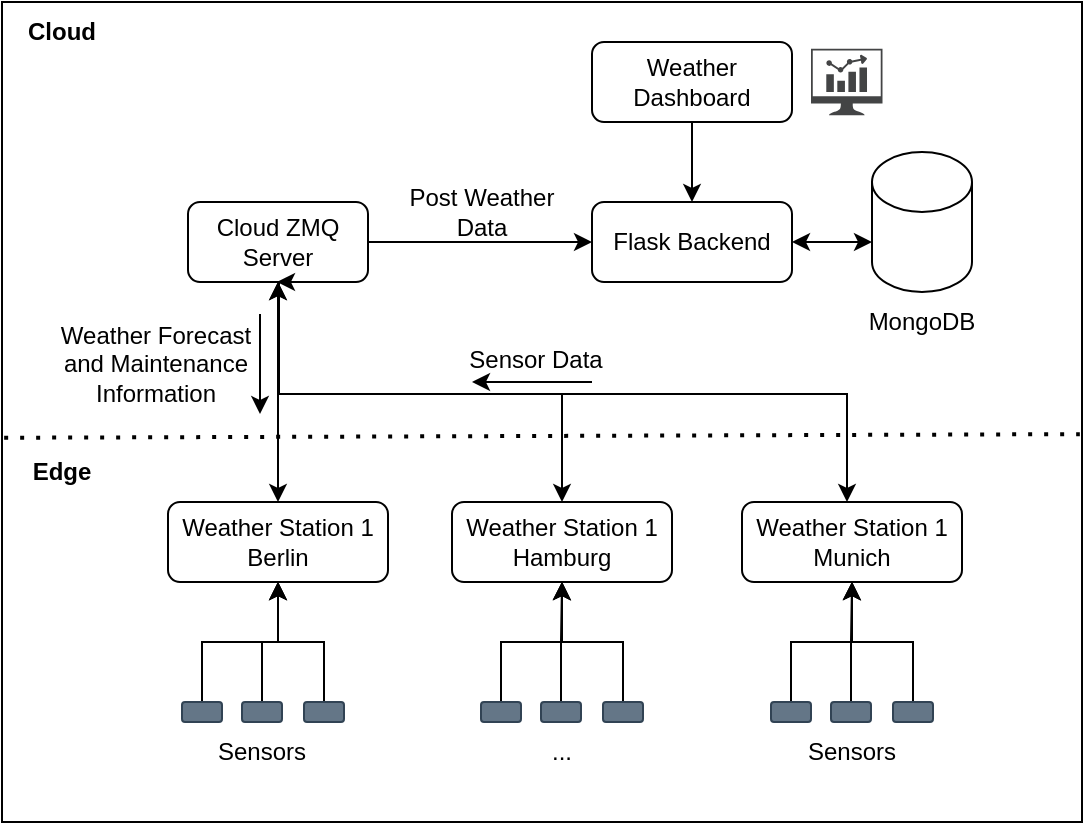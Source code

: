 <mxfile version="21.5.2" type="device">
  <diagram name="Page-1" id="gb17CbbiEhqhTHbeWvOt">
    <mxGraphModel dx="954" dy="617" grid="1" gridSize="10" guides="1" tooltips="1" connect="1" arrows="1" fold="1" page="1" pageScale="1" pageWidth="850" pageHeight="1100" math="0" shadow="0">
      <root>
        <mxCell id="0" />
        <mxCell id="1" parent="0" />
        <mxCell id="AbdHKEhm0mxb9nMw1V6w-62" value="" style="rounded=0;whiteSpace=wrap;html=1;" vertex="1" parent="1">
          <mxGeometry x="80" y="110" width="540" height="410" as="geometry" />
        </mxCell>
        <mxCell id="AbdHKEhm0mxb9nMw1V6w-1" value="&lt;div&gt;&lt;b&gt;Cloud&lt;/b&gt;&lt;/div&gt;" style="text;html=1;strokeColor=none;fillColor=none;align=center;verticalAlign=middle;whiteSpace=wrap;rounded=0;" vertex="1" parent="1">
          <mxGeometry x="80" y="110" width="60" height="30" as="geometry" />
        </mxCell>
        <mxCell id="AbdHKEhm0mxb9nMw1V6w-2" value="" style="shape=cylinder3;whiteSpace=wrap;html=1;boundedLbl=1;backgroundOutline=1;size=15;" vertex="1" parent="1">
          <mxGeometry x="515" y="185" width="50" height="70" as="geometry" />
        </mxCell>
        <mxCell id="AbdHKEhm0mxb9nMw1V6w-3" value="MongoDB" style="text;html=1;strokeColor=none;fillColor=none;align=center;verticalAlign=middle;whiteSpace=wrap;rounded=0;" vertex="1" parent="1">
          <mxGeometry x="510" y="255" width="60" height="30" as="geometry" />
        </mxCell>
        <mxCell id="AbdHKEhm0mxb9nMw1V6w-6" style="edgeStyle=orthogonalEdgeStyle;rounded=0;orthogonalLoop=1;jettySize=auto;html=1;exitX=1;exitY=0.5;exitDx=0;exitDy=0;entryX=0;entryY=0;entryDx=0;entryDy=45;entryPerimeter=0;startArrow=classic;startFill=1;" edge="1" parent="1" source="AbdHKEhm0mxb9nMw1V6w-4" target="AbdHKEhm0mxb9nMw1V6w-2">
          <mxGeometry relative="1" as="geometry" />
        </mxCell>
        <mxCell id="AbdHKEhm0mxb9nMw1V6w-4" value="Flask Backend" style="rounded=1;whiteSpace=wrap;html=1;" vertex="1" parent="1">
          <mxGeometry x="375" y="210" width="100" height="40" as="geometry" />
        </mxCell>
        <mxCell id="AbdHKEhm0mxb9nMw1V6w-11" style="edgeStyle=orthogonalEdgeStyle;rounded=0;orthogonalLoop=1;jettySize=auto;html=1;exitX=1;exitY=0.5;exitDx=0;exitDy=0;entryX=0;entryY=0.5;entryDx=0;entryDy=0;" edge="1" parent="1" source="AbdHKEhm0mxb9nMw1V6w-7" target="AbdHKEhm0mxb9nMw1V6w-4">
          <mxGeometry relative="1" as="geometry" />
        </mxCell>
        <mxCell id="AbdHKEhm0mxb9nMw1V6w-7" value="Cloud ZMQ Server" style="rounded=1;whiteSpace=wrap;html=1;" vertex="1" parent="1">
          <mxGeometry x="173" y="210" width="90" height="40" as="geometry" />
        </mxCell>
        <mxCell id="AbdHKEhm0mxb9nMw1V6w-10" style="edgeStyle=orthogonalEdgeStyle;rounded=0;orthogonalLoop=1;jettySize=auto;html=1;exitX=0.5;exitY=1;exitDx=0;exitDy=0;entryX=0.5;entryY=0;entryDx=0;entryDy=0;" edge="1" parent="1" source="AbdHKEhm0mxb9nMw1V6w-9" target="AbdHKEhm0mxb9nMw1V6w-4">
          <mxGeometry relative="1" as="geometry" />
        </mxCell>
        <mxCell id="AbdHKEhm0mxb9nMw1V6w-9" value="Weather Dashboard" style="rounded=1;whiteSpace=wrap;html=1;" vertex="1" parent="1">
          <mxGeometry x="375" y="130" width="100" height="40" as="geometry" />
        </mxCell>
        <mxCell id="AbdHKEhm0mxb9nMw1V6w-12" value="Post Weather Data" style="text;html=1;strokeColor=none;fillColor=none;align=center;verticalAlign=middle;whiteSpace=wrap;rounded=0;" vertex="1" parent="1">
          <mxGeometry x="280" y="200" width="80" height="30" as="geometry" />
        </mxCell>
        <mxCell id="AbdHKEhm0mxb9nMw1V6w-19" style="edgeStyle=orthogonalEdgeStyle;rounded=0;orthogonalLoop=1;jettySize=auto;html=1;exitX=0.5;exitY=0;exitDx=0;exitDy=0;entryX=0.5;entryY=1;entryDx=0;entryDy=0;startArrow=classic;startFill=1;" edge="1" parent="1" source="AbdHKEhm0mxb9nMw1V6w-15" target="AbdHKEhm0mxb9nMw1V6w-7">
          <mxGeometry relative="1" as="geometry" />
        </mxCell>
        <mxCell id="AbdHKEhm0mxb9nMw1V6w-15" value="&lt;div&gt;Weather Station 1&lt;br&gt;&lt;/div&gt;&lt;div&gt;Berlin&lt;br&gt;&lt;/div&gt;" style="rounded=1;whiteSpace=wrap;html=1;" vertex="1" parent="1">
          <mxGeometry x="163" y="360" width="110" height="40" as="geometry" />
        </mxCell>
        <mxCell id="AbdHKEhm0mxb9nMw1V6w-22" style="edgeStyle=orthogonalEdgeStyle;rounded=0;orthogonalLoop=1;jettySize=auto;html=1;exitX=0.5;exitY=0;exitDx=0;exitDy=0;entryX=0.5;entryY=1;entryDx=0;entryDy=0;startArrow=classic;startFill=1;" edge="1" parent="1" source="AbdHKEhm0mxb9nMw1V6w-16" target="AbdHKEhm0mxb9nMw1V6w-7">
          <mxGeometry relative="1" as="geometry">
            <Array as="points">
              <mxPoint x="360" y="306" />
              <mxPoint x="218" y="306" />
            </Array>
          </mxGeometry>
        </mxCell>
        <mxCell id="AbdHKEhm0mxb9nMw1V6w-16" value="&lt;div&gt;Weather Station 1&lt;br&gt;&lt;/div&gt;&lt;div&gt;Hamburg&lt;br&gt;&lt;/div&gt;" style="rounded=1;whiteSpace=wrap;html=1;" vertex="1" parent="1">
          <mxGeometry x="305" y="360" width="110" height="40" as="geometry" />
        </mxCell>
        <mxCell id="AbdHKEhm0mxb9nMw1V6w-21" style="edgeStyle=orthogonalEdgeStyle;rounded=0;orthogonalLoop=1;jettySize=auto;html=1;exitX=0.5;exitY=0;exitDx=0;exitDy=0;startArrow=classic;startFill=1;" edge="1" parent="1">
          <mxGeometry relative="1" as="geometry">
            <mxPoint x="217.5" y="250" as="targetPoint" />
            <mxPoint x="502.5" y="360" as="sourcePoint" />
            <Array as="points">
              <mxPoint x="502.5" y="306" />
              <mxPoint x="218.5" y="306" />
            </Array>
          </mxGeometry>
        </mxCell>
        <mxCell id="AbdHKEhm0mxb9nMw1V6w-17" value="&lt;div&gt;Weather Station 1&lt;br&gt;&lt;/div&gt;&lt;div&gt;Munich&lt;br&gt;&lt;/div&gt;" style="rounded=1;whiteSpace=wrap;html=1;" vertex="1" parent="1">
          <mxGeometry x="450" y="360" width="110" height="40" as="geometry" />
        </mxCell>
        <mxCell id="AbdHKEhm0mxb9nMw1V6w-23" value="Sensor Data" style="text;html=1;strokeColor=none;fillColor=none;align=center;verticalAlign=middle;whiteSpace=wrap;rounded=0;" vertex="1" parent="1">
          <mxGeometry x="307" y="274" width="80" height="30" as="geometry" />
        </mxCell>
        <mxCell id="AbdHKEhm0mxb9nMw1V6w-41" style="edgeStyle=orthogonalEdgeStyle;rounded=0;orthogonalLoop=1;jettySize=auto;html=1;exitX=0.5;exitY=0;exitDx=0;exitDy=0;entryX=0.5;entryY=1;entryDx=0;entryDy=0;" edge="1" parent="1" source="AbdHKEhm0mxb9nMw1V6w-25" target="AbdHKEhm0mxb9nMw1V6w-15">
          <mxGeometry relative="1" as="geometry" />
        </mxCell>
        <mxCell id="AbdHKEhm0mxb9nMw1V6w-25" value="" style="rounded=1;whiteSpace=wrap;html=1;fillColor=#647687;fontColor=#ffffff;strokeColor=#314354;" vertex="1" parent="1">
          <mxGeometry x="170" y="460" width="20" height="10" as="geometry" />
        </mxCell>
        <mxCell id="AbdHKEhm0mxb9nMw1V6w-42" style="edgeStyle=orthogonalEdgeStyle;rounded=0;orthogonalLoop=1;jettySize=auto;html=1;exitX=0.5;exitY=0;exitDx=0;exitDy=0;entryX=0.5;entryY=1;entryDx=0;entryDy=0;" edge="1" parent="1" source="AbdHKEhm0mxb9nMw1V6w-32" target="AbdHKEhm0mxb9nMw1V6w-15">
          <mxGeometry relative="1" as="geometry" />
        </mxCell>
        <mxCell id="AbdHKEhm0mxb9nMw1V6w-32" value="" style="rounded=1;whiteSpace=wrap;html=1;fillColor=#647687;fontColor=#ffffff;strokeColor=#314354;" vertex="1" parent="1">
          <mxGeometry x="200" y="460" width="20" height="10" as="geometry" />
        </mxCell>
        <mxCell id="AbdHKEhm0mxb9nMw1V6w-43" style="edgeStyle=orthogonalEdgeStyle;rounded=0;orthogonalLoop=1;jettySize=auto;html=1;exitX=0.5;exitY=0;exitDx=0;exitDy=0;entryX=0.5;entryY=1;entryDx=0;entryDy=0;" edge="1" parent="1" source="AbdHKEhm0mxb9nMw1V6w-33" target="AbdHKEhm0mxb9nMw1V6w-15">
          <mxGeometry relative="1" as="geometry" />
        </mxCell>
        <mxCell id="AbdHKEhm0mxb9nMw1V6w-33" value="" style="rounded=1;whiteSpace=wrap;html=1;fillColor=#647687;fontColor=#ffffff;strokeColor=#314354;" vertex="1" parent="1">
          <mxGeometry x="231" y="460" width="20" height="10" as="geometry" />
        </mxCell>
        <mxCell id="AbdHKEhm0mxb9nMw1V6w-50" style="edgeStyle=orthogonalEdgeStyle;rounded=0;orthogonalLoop=1;jettySize=auto;html=1;exitX=0.5;exitY=0;exitDx=0;exitDy=0;entryX=0.5;entryY=1;entryDx=0;entryDy=0;" edge="1" parent="1" source="AbdHKEhm0mxb9nMw1V6w-34" target="AbdHKEhm0mxb9nMw1V6w-16">
          <mxGeometry relative="1" as="geometry" />
        </mxCell>
        <mxCell id="AbdHKEhm0mxb9nMw1V6w-34" value="" style="rounded=1;whiteSpace=wrap;html=1;fillColor=#647687;fontColor=#ffffff;strokeColor=#314354;" vertex="1" parent="1">
          <mxGeometry x="319.5" y="460" width="20" height="10" as="geometry" />
        </mxCell>
        <mxCell id="AbdHKEhm0mxb9nMw1V6w-51" style="edgeStyle=orthogonalEdgeStyle;rounded=0;orthogonalLoop=1;jettySize=auto;html=1;exitX=0.5;exitY=0;exitDx=0;exitDy=0;entryX=0.5;entryY=1;entryDx=0;entryDy=0;" edge="1" parent="1" source="AbdHKEhm0mxb9nMw1V6w-35" target="AbdHKEhm0mxb9nMw1V6w-16">
          <mxGeometry relative="1" as="geometry" />
        </mxCell>
        <mxCell id="AbdHKEhm0mxb9nMw1V6w-35" value="" style="rounded=1;whiteSpace=wrap;html=1;fillColor=#647687;fontColor=#ffffff;strokeColor=#314354;" vertex="1" parent="1">
          <mxGeometry x="349.5" y="460" width="20" height="10" as="geometry" />
        </mxCell>
        <mxCell id="AbdHKEhm0mxb9nMw1V6w-52" style="edgeStyle=orthogonalEdgeStyle;rounded=0;orthogonalLoop=1;jettySize=auto;html=1;exitX=0.5;exitY=0;exitDx=0;exitDy=0;entryX=0.5;entryY=1;entryDx=0;entryDy=0;" edge="1" parent="1" source="AbdHKEhm0mxb9nMw1V6w-36" target="AbdHKEhm0mxb9nMw1V6w-16">
          <mxGeometry relative="1" as="geometry" />
        </mxCell>
        <mxCell id="AbdHKEhm0mxb9nMw1V6w-36" value="" style="rounded=1;whiteSpace=wrap;html=1;fillColor=#647687;fontColor=#ffffff;strokeColor=#314354;" vertex="1" parent="1">
          <mxGeometry x="380.5" y="460" width="20" height="10" as="geometry" />
        </mxCell>
        <mxCell id="AbdHKEhm0mxb9nMw1V6w-53" style="edgeStyle=orthogonalEdgeStyle;rounded=0;orthogonalLoop=1;jettySize=auto;html=1;exitX=0.5;exitY=0;exitDx=0;exitDy=0;entryX=0.5;entryY=1;entryDx=0;entryDy=0;" edge="1" parent="1" source="AbdHKEhm0mxb9nMw1V6w-37" target="AbdHKEhm0mxb9nMw1V6w-17">
          <mxGeometry relative="1" as="geometry" />
        </mxCell>
        <mxCell id="AbdHKEhm0mxb9nMw1V6w-37" value="" style="rounded=1;whiteSpace=wrap;html=1;fillColor=#647687;fontColor=#ffffff;strokeColor=#314354;" vertex="1" parent="1">
          <mxGeometry x="464.5" y="460" width="20" height="10" as="geometry" />
        </mxCell>
        <mxCell id="AbdHKEhm0mxb9nMw1V6w-54" style="edgeStyle=orthogonalEdgeStyle;rounded=0;orthogonalLoop=1;jettySize=auto;html=1;exitX=0.5;exitY=0;exitDx=0;exitDy=0;entryX=0.5;entryY=1;entryDx=0;entryDy=0;" edge="1" parent="1" source="AbdHKEhm0mxb9nMw1V6w-38" target="AbdHKEhm0mxb9nMw1V6w-17">
          <mxGeometry relative="1" as="geometry" />
        </mxCell>
        <mxCell id="AbdHKEhm0mxb9nMw1V6w-38" value="" style="rounded=1;whiteSpace=wrap;html=1;fillColor=#647687;fontColor=#ffffff;strokeColor=#314354;" vertex="1" parent="1">
          <mxGeometry x="494.5" y="460" width="20" height="10" as="geometry" />
        </mxCell>
        <mxCell id="AbdHKEhm0mxb9nMw1V6w-55" style="edgeStyle=orthogonalEdgeStyle;rounded=0;orthogonalLoop=1;jettySize=auto;html=1;exitX=0.5;exitY=0;exitDx=0;exitDy=0;entryX=0.5;entryY=1;entryDx=0;entryDy=0;" edge="1" parent="1" source="AbdHKEhm0mxb9nMw1V6w-39" target="AbdHKEhm0mxb9nMw1V6w-17">
          <mxGeometry relative="1" as="geometry" />
        </mxCell>
        <mxCell id="AbdHKEhm0mxb9nMw1V6w-39" value="" style="rounded=1;whiteSpace=wrap;html=1;fillColor=#647687;fontColor=#ffffff;strokeColor=#314354;" vertex="1" parent="1">
          <mxGeometry x="525.5" y="460" width="20" height="10" as="geometry" />
        </mxCell>
        <mxCell id="AbdHKEhm0mxb9nMw1V6w-40" value="Sensors" style="text;html=1;strokeColor=none;fillColor=none;align=center;verticalAlign=middle;whiteSpace=wrap;rounded=0;" vertex="1" parent="1">
          <mxGeometry x="180" y="470" width="60" height="30" as="geometry" />
        </mxCell>
        <mxCell id="AbdHKEhm0mxb9nMw1V6w-56" value="" style="endArrow=classic;html=1;rounded=0;" edge="1" parent="1">
          <mxGeometry width="50" height="50" relative="1" as="geometry">
            <mxPoint x="375" y="300" as="sourcePoint" />
            <mxPoint x="315" y="300" as="targetPoint" />
          </mxGeometry>
        </mxCell>
        <mxCell id="AbdHKEhm0mxb9nMw1V6w-57" value="" style="endArrow=classic;html=1;rounded=0;" edge="1" parent="1">
          <mxGeometry width="50" height="50" relative="1" as="geometry">
            <mxPoint x="209" y="266" as="sourcePoint" />
            <mxPoint x="209" y="316" as="targetPoint" />
          </mxGeometry>
        </mxCell>
        <mxCell id="AbdHKEhm0mxb9nMw1V6w-58" value="Weather Forecast and Maintenance Information" style="text;html=1;strokeColor=none;fillColor=none;align=center;verticalAlign=middle;whiteSpace=wrap;rounded=0;" vertex="1" parent="1">
          <mxGeometry x="107" y="276" width="100" height="30" as="geometry" />
        </mxCell>
        <mxCell id="AbdHKEhm0mxb9nMw1V6w-59" value="Sensors" style="text;html=1;strokeColor=none;fillColor=none;align=center;verticalAlign=middle;whiteSpace=wrap;rounded=0;" vertex="1" parent="1">
          <mxGeometry x="475" y="470" width="60" height="30" as="geometry" />
        </mxCell>
        <mxCell id="AbdHKEhm0mxb9nMw1V6w-60" value="..." style="text;html=1;strokeColor=none;fillColor=none;align=center;verticalAlign=middle;whiteSpace=wrap;rounded=0;" vertex="1" parent="1">
          <mxGeometry x="330" y="470" width="60" height="30" as="geometry" />
        </mxCell>
        <mxCell id="AbdHKEhm0mxb9nMw1V6w-64" value="Edge" style="text;html=1;strokeColor=none;fillColor=none;align=center;verticalAlign=middle;whiteSpace=wrap;rounded=0;fontStyle=1" vertex="1" parent="1">
          <mxGeometry x="80" y="330" width="60" height="30" as="geometry" />
        </mxCell>
        <mxCell id="AbdHKEhm0mxb9nMw1V6w-65" value="" style="endArrow=none;dashed=1;html=1;dashPattern=1 3;strokeWidth=2;rounded=0;exitX=0.002;exitY=0.529;exitDx=0;exitDy=0;exitPerimeter=0;entryX=0.998;entryY=0.527;entryDx=0;entryDy=0;entryPerimeter=0;" edge="1" parent="1" target="AbdHKEhm0mxb9nMw1V6w-62">
          <mxGeometry width="50" height="50" relative="1" as="geometry">
            <mxPoint x="81.08" y="327.89" as="sourcePoint" />
            <mxPoint x="623.78" y="322.97" as="targetPoint" />
          </mxGeometry>
        </mxCell>
        <mxCell id="AbdHKEhm0mxb9nMw1V6w-66" value="" style="sketch=0;pointerEvents=1;shadow=0;dashed=0;html=1;strokeColor=none;fillColor=#434445;aspect=fixed;labelPosition=center;verticalLabelPosition=bottom;verticalAlign=top;align=center;outlineConnect=0;shape=mxgraph.vvd.nsx_dashboard;" vertex="1" parent="1">
          <mxGeometry x="484.5" y="133.38" width="35.75" height="33.25" as="geometry" />
        </mxCell>
      </root>
    </mxGraphModel>
  </diagram>
</mxfile>
